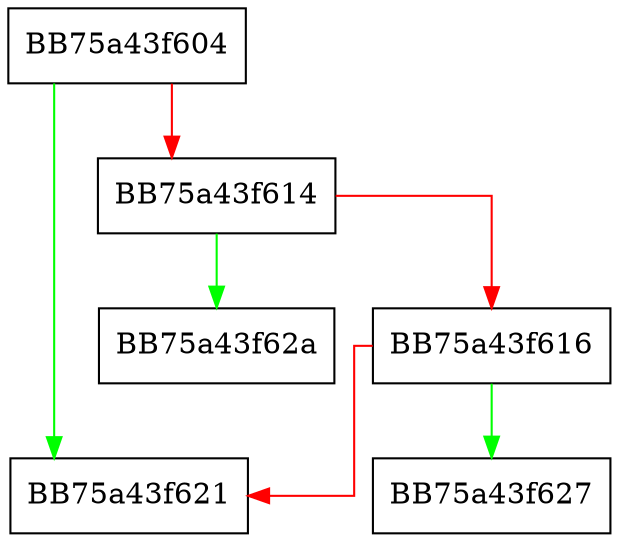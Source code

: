 digraph MpCompareOsVersionAndBuildNumber {
  node [shape="box"];
  graph [splines=ortho];
  BB75a43f604 -> BB75a43f621 [color="green"];
  BB75a43f604 -> BB75a43f614 [color="red"];
  BB75a43f614 -> BB75a43f62a [color="green"];
  BB75a43f614 -> BB75a43f616 [color="red"];
  BB75a43f616 -> BB75a43f627 [color="green"];
  BB75a43f616 -> BB75a43f621 [color="red"];
}